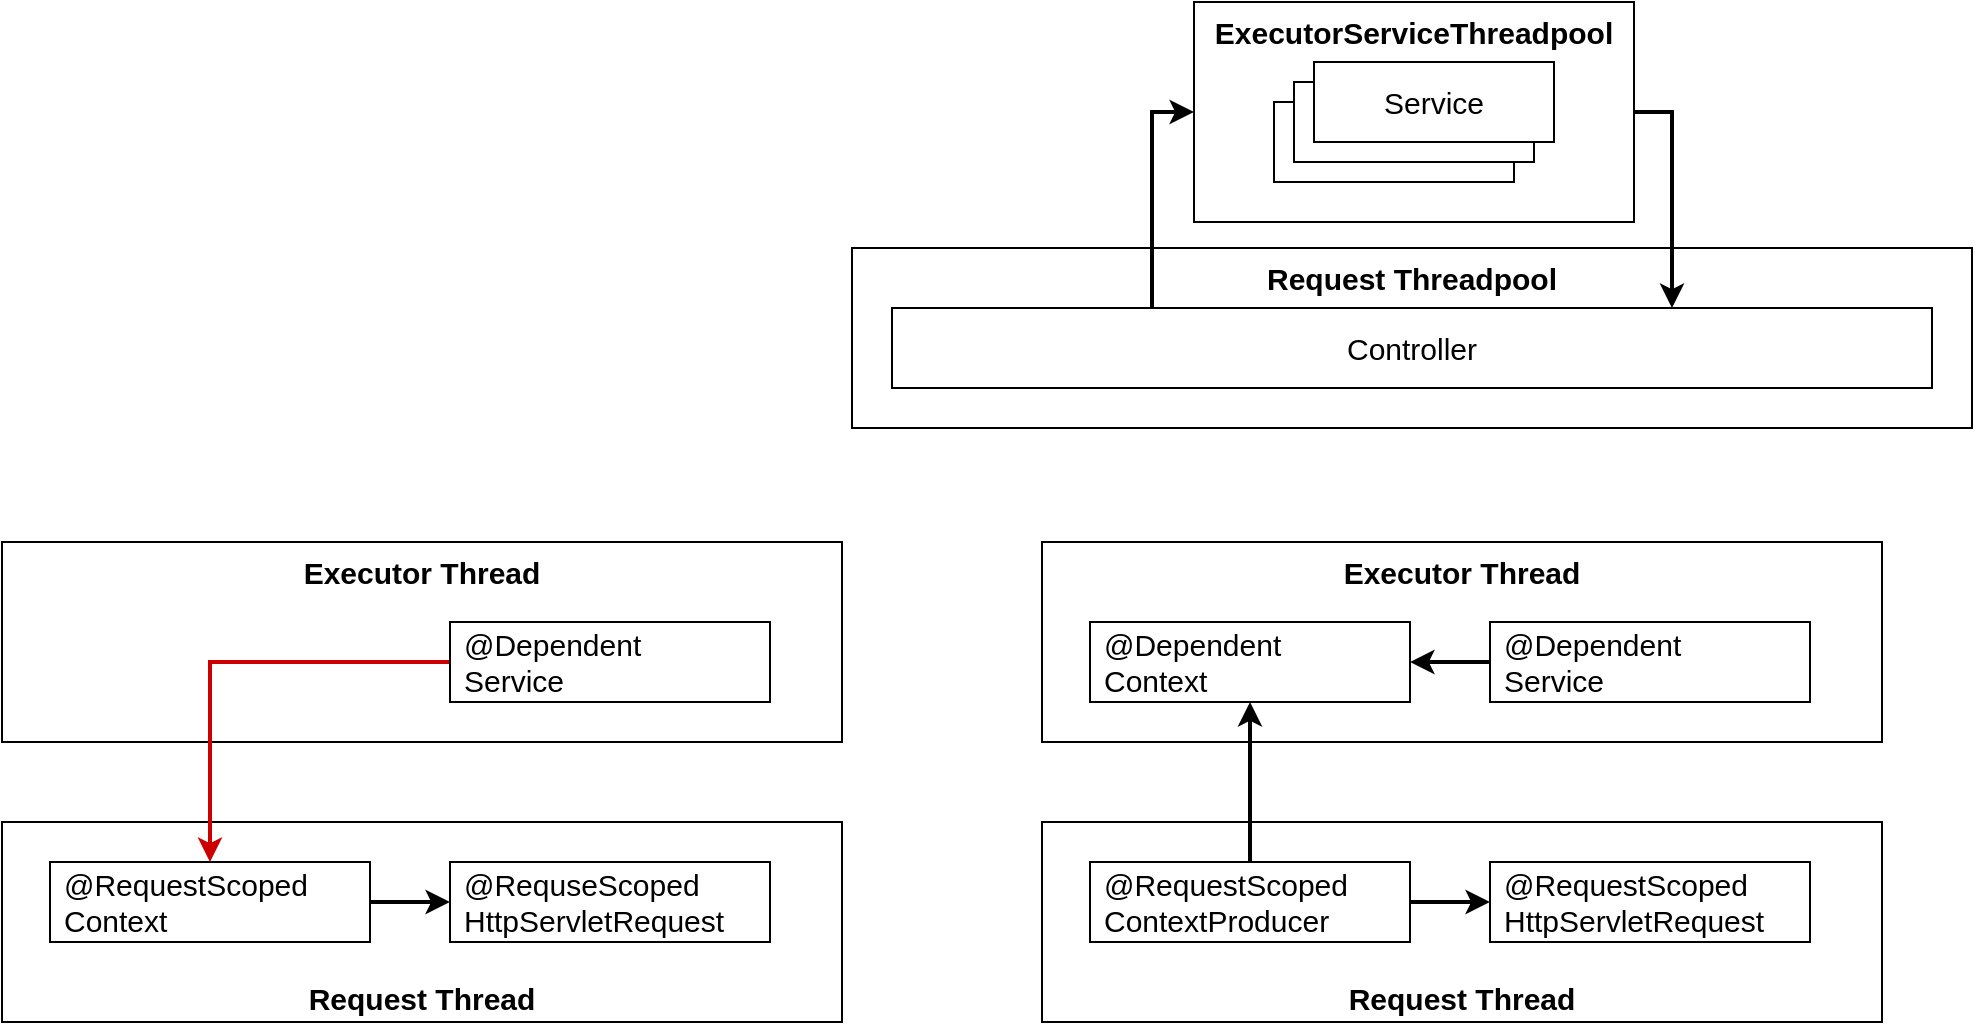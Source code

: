 <mxfile version="14.5.0" type="device" pages="2"><diagram id="8s-_kVPLPQwN4B5oXcFV" name="uc-concurrency"><mxGraphModel dx="2547" dy="1001" grid="1" gridSize="10" guides="1" tooltips="1" connect="1" arrows="1" fold="1" page="1" pageScale="1" pageWidth="850" pageHeight="1100" math="0" shadow="0"><root><mxCell id="0"/><mxCell id="1" parent="0"/><mxCell id="yovh1tMFyv62CGqx92uG-24" value="Executor Thread" style="rounded=0;whiteSpace=wrap;html=1;verticalAlign=top;fontStyle=1;fontSize=15;" vertex="1" parent="1"><mxGeometry x="-280" y="310" width="420" height="100" as="geometry"/></mxCell><mxCell id="yovh1tMFyv62CGqx92uG-23" value="Request Thread" style="rounded=0;whiteSpace=wrap;html=1;verticalAlign=bottom;fontStyle=1;fontSize=15;" vertex="1" parent="1"><mxGeometry x="-280" y="450" width="420" height="100" as="geometry"/></mxCell><mxCell id="Ba85BUrovh1bU2CdC4jz-6" value="Request Threadpool" style="rounded=0;whiteSpace=wrap;html=1;fontSize=15;verticalAlign=top;fontStyle=1" parent="1" vertex="1"><mxGeometry x="145" y="163" width="560" height="90" as="geometry"/></mxCell><mxCell id="Ba85BUrovh1bU2CdC4jz-10" style="edgeStyle=orthogonalEdgeStyle;rounded=0;orthogonalLoop=1;jettySize=auto;html=1;exitX=0.25;exitY=0;exitDx=0;exitDy=0;entryX=0;entryY=0.5;entryDx=0;entryDy=0;fontSize=15;strokeWidth=2;" parent="1" source="Ba85BUrovh1bU2CdC4jz-1" target="Ba85BUrovh1bU2CdC4jz-5" edge="1"><mxGeometry relative="1" as="geometry"><Array as="points"><mxPoint x="295" y="95"/></Array></mxGeometry></mxCell><mxCell id="Ba85BUrovh1bU2CdC4jz-1" value="Controller" style="rounded=0;whiteSpace=wrap;html=1;fontSize=15;" parent="1" vertex="1"><mxGeometry x="165" y="193" width="520" height="40" as="geometry"/></mxCell><mxCell id="Ba85BUrovh1bU2CdC4jz-11" style="edgeStyle=orthogonalEdgeStyle;rounded=0;orthogonalLoop=1;jettySize=auto;html=1;exitX=1;exitY=0.5;exitDx=0;exitDy=0;entryX=0.75;entryY=0;entryDx=0;entryDy=0;fontSize=15;strokeWidth=2;" parent="1" source="Ba85BUrovh1bU2CdC4jz-5" target="Ba85BUrovh1bU2CdC4jz-1" edge="1"><mxGeometry relative="1" as="geometry"><Array as="points"><mxPoint x="555" y="95"/></Array></mxGeometry></mxCell><mxCell id="Ba85BUrovh1bU2CdC4jz-5" value="ExecutorServiceThreadpool" style="rounded=0;whiteSpace=wrap;html=1;fontSize=15;verticalAlign=top;fontStyle=1" parent="1" vertex="1"><mxGeometry x="316" y="40" width="220" height="110" as="geometry"/></mxCell><mxCell id="Ba85BUrovh1bU2CdC4jz-2" value="Service" style="rounded=0;whiteSpace=wrap;html=1;fontSize=15;" parent="1" vertex="1"><mxGeometry x="356" y="90" width="120" height="40" as="geometry"/></mxCell><mxCell id="Ba85BUrovh1bU2CdC4jz-3" value="Service" style="rounded=0;whiteSpace=wrap;html=1;fontSize=15;" parent="1" vertex="1"><mxGeometry x="366" y="80" width="120" height="40" as="geometry"/></mxCell><mxCell id="Ba85BUrovh1bU2CdC4jz-4" value="Service" style="rounded=0;whiteSpace=wrap;html=1;fontSize=15;" parent="1" vertex="1"><mxGeometry x="376" y="70" width="120" height="40" as="geometry"/></mxCell><mxCell id="yovh1tMFyv62CGqx92uG-22" style="edgeStyle=orthogonalEdgeStyle;rounded=0;orthogonalLoop=1;jettySize=auto;html=1;exitX=1;exitY=0.5;exitDx=0;exitDy=0;entryX=0;entryY=0.5;entryDx=0;entryDy=0;strokeWidth=2;" edge="1" parent="1" source="yovh1tMFyv62CGqx92uG-14" target="yovh1tMFyv62CGqx92uG-21"><mxGeometry relative="1" as="geometry"/></mxCell><mxCell id="yovh1tMFyv62CGqx92uG-14" value="@RequestScoped Context" style="rounded=0;whiteSpace=wrap;html=1;fontSize=15;verticalAlign=middle;fontStyle=0;spacingLeft=5;align=left;" vertex="1" parent="1"><mxGeometry x="-256" y="470" width="160" height="40" as="geometry"/></mxCell><mxCell id="yovh1tMFyv62CGqx92uG-20" style="edgeStyle=orthogonalEdgeStyle;rounded=0;orthogonalLoop=1;jettySize=auto;html=1;exitX=0;exitY=0.5;exitDx=0;exitDy=0;entryX=0.5;entryY=0;entryDx=0;entryDy=0;strokeWidth=2;strokeColor=#CC0000;" edge="1" parent="1" source="yovh1tMFyv62CGqx92uG-15" target="yovh1tMFyv62CGqx92uG-14"><mxGeometry relative="1" as="geometry"/></mxCell><mxCell id="yovh1tMFyv62CGqx92uG-15" value="@Dependent &lt;br&gt;Service" style="rounded=0;whiteSpace=wrap;html=1;fontSize=15;verticalAlign=middle;fontStyle=0;align=left;spacingLeft=5;" vertex="1" parent="1"><mxGeometry x="-56" y="350" width="160" height="40" as="geometry"/></mxCell><mxCell id="yovh1tMFyv62CGqx92uG-21" value="@RequseScoped&lt;br&gt;HttpServletRequest" style="rounded=0;whiteSpace=wrap;html=1;fontSize=15;verticalAlign=middle;fontStyle=0;spacingLeft=5;align=left;" vertex="1" parent="1"><mxGeometry x="-56" y="470" width="160" height="40" as="geometry"/></mxCell><mxCell id="yovh1tMFyv62CGqx92uG-25" value="Executor Thread" style="rounded=0;whiteSpace=wrap;html=1;verticalAlign=top;fontStyle=1;fontSize=15;" vertex="1" parent="1"><mxGeometry x="240" y="310" width="420" height="100" as="geometry"/></mxCell><mxCell id="yovh1tMFyv62CGqx92uG-26" value="Request Thread" style="rounded=0;whiteSpace=wrap;html=1;verticalAlign=bottom;fontStyle=1;fontSize=15;" vertex="1" parent="1"><mxGeometry x="240" y="450" width="420" height="100" as="geometry"/></mxCell><mxCell id="yovh1tMFyv62CGqx92uG-27" style="edgeStyle=orthogonalEdgeStyle;rounded=0;orthogonalLoop=1;jettySize=auto;html=1;exitX=1;exitY=0.5;exitDx=0;exitDy=0;entryX=0;entryY=0.5;entryDx=0;entryDy=0;strokeWidth=2;" edge="1" source="yovh1tMFyv62CGqx92uG-28" target="yovh1tMFyv62CGqx92uG-31" parent="1"><mxGeometry relative="1" as="geometry"/></mxCell><mxCell id="yovh1tMFyv62CGqx92uG-28" value="@RequestScoped&lt;br&gt;ContextProducer" style="rounded=0;whiteSpace=wrap;html=1;fontSize=15;verticalAlign=middle;fontStyle=0;spacingLeft=5;align=left;" vertex="1" parent="1"><mxGeometry x="264" y="470" width="160" height="40" as="geometry"/></mxCell><mxCell id="yovh1tMFyv62CGqx92uG-33" style="edgeStyle=orthogonalEdgeStyle;rounded=0;orthogonalLoop=1;jettySize=auto;html=1;exitX=0;exitY=0.5;exitDx=0;exitDy=0;entryX=1;entryY=0.5;entryDx=0;entryDy=0;strokeWidth=2;fontSize=15;" edge="1" parent="1" source="yovh1tMFyv62CGqx92uG-30" target="yovh1tMFyv62CGqx92uG-32"><mxGeometry relative="1" as="geometry"/></mxCell><mxCell id="yovh1tMFyv62CGqx92uG-30" value="@Dependent&lt;br&gt;Service" style="rounded=0;whiteSpace=wrap;html=1;fontSize=15;verticalAlign=middle;fontStyle=0;spacingLeft=5;align=left;" vertex="1" parent="1"><mxGeometry x="464" y="350" width="160" height="40" as="geometry"/></mxCell><mxCell id="yovh1tMFyv62CGqx92uG-31" value="@RequestScoped&lt;br&gt;HttpServletRequest" style="rounded=0;whiteSpace=wrap;html=1;fontSize=15;verticalAlign=middle;fontStyle=0;spacingLeft=5;align=left;" vertex="1" parent="1"><mxGeometry x="464" y="470" width="160" height="40" as="geometry"/></mxCell><mxCell id="yovh1tMFyv62CGqx92uG-34" value="" style="edgeStyle=orthogonalEdgeStyle;rounded=0;orthogonalLoop=1;jettySize=auto;html=1;strokeColor=#000000;strokeWidth=2;fontSize=15;endArrow=none;endFill=0;startArrow=classic;startFill=1;" edge="1" parent="1" source="yovh1tMFyv62CGqx92uG-32" target="yovh1tMFyv62CGqx92uG-28"><mxGeometry relative="1" as="geometry"/></mxCell><mxCell id="yovh1tMFyv62CGqx92uG-32" value="@Dependent&lt;br&gt;Context" style="rounded=0;whiteSpace=wrap;html=1;fontSize=15;verticalAlign=middle;fontStyle=0;spacingLeft=5;align=left;" vertex="1" parent="1"><mxGeometry x="264" y="350" width="160" height="40" as="geometry"/></mxCell></root></mxGraphModel></diagram><diagram id="2YJJsleT_kgiiXvvlMH8" name="uc-dynamic-default"><mxGraphModel dx="1697" dy="1001" grid="1" gridSize="10" guides="1" tooltips="1" connect="1" arrows="1" fold="1" page="1" pageScale="1" pageWidth="850" pageHeight="1100" math="0" shadow="0"><root><mxCell id="cp_AxSHxqPil4drhM66k-0"/><mxCell id="cp_AxSHxqPil4drhM66k-1" parent="cp_AxSHxqPil4drhM66k-0"/><mxCell id="bs5IUHEy1Fsq4f5b4w4f-11" style="edgeStyle=orthogonalEdgeStyle;rounded=0;orthogonalLoop=1;jettySize=auto;html=1;exitX=0.5;exitY=1;exitDx=0;exitDy=0;entryX=0.75;entryY=0;entryDx=0;entryDy=0;startArrow=none;startFill=0;endArrow=classic;endFill=1;strokeColor=#000000;strokeWidth=2;fontSize=15;" edge="1" parent="cp_AxSHxqPil4drhM66k-1" source="bs5IUHEy1Fsq4f5b4w4f-5" target="bs5IUHEy1Fsq4f5b4w4f-8"><mxGeometry relative="1" as="geometry"/></mxCell><mxCell id="bs5IUHEy1Fsq4f5b4w4f-5" value="@RequestScoped&lt;br&gt;@ServiceTwoQualifier&lt;br&gt;ServiceTwo" style="rounded=0;whiteSpace=wrap;html=1;fontSize=15;verticalAlign=middle;fontStyle=0;spacingLeft=5;align=left;" vertex="1" parent="cp_AxSHxqPil4drhM66k-1"><mxGeometry x="480" y="240" width="160" height="70" as="geometry"/></mxCell><mxCell id="bs5IUHEy1Fsq4f5b4w4f-8" value="Service" style="rounded=0;whiteSpace=wrap;html=1;fontSize=15;verticalAlign=middle;fontStyle=0;spacingLeft=0;align=center;" vertex="1" parent="cp_AxSHxqPil4drhM66k-1"><mxGeometry x="360" y="350" width="160" height="40" as="geometry"/></mxCell><mxCell id="bs5IUHEy1Fsq4f5b4w4f-12" style="edgeStyle=orthogonalEdgeStyle;rounded=0;orthogonalLoop=1;jettySize=auto;html=1;exitX=0.5;exitY=1;exitDx=0;exitDy=0;entryX=0.25;entryY=0;entryDx=0;entryDy=0;startArrow=none;startFill=0;endArrow=classic;endFill=1;strokeColor=#000000;strokeWidth=2;fontSize=15;" edge="1" parent="cp_AxSHxqPil4drhM66k-1" source="bs5IUHEy1Fsq4f5b4w4f-9" target="bs5IUHEy1Fsq4f5b4w4f-8"><mxGeometry relative="1" as="geometry"/></mxCell><mxCell id="bs5IUHEy1Fsq4f5b4w4f-9" value="@RequestScoped&lt;br&gt;@Default&lt;br&gt;ServiceOne" style="rounded=0;whiteSpace=wrap;html=1;fontSize=15;verticalAlign=middle;fontStyle=0;spacingLeft=5;align=left;" vertex="1" parent="cp_AxSHxqPil4drhM66k-1"><mxGeometry x="240" y="240" width="160" height="70" as="geometry"/></mxCell><mxCell id="bs5IUHEy1Fsq4f5b4w4f-14" value="" style="edgeStyle=orthogonalEdgeStyle;rounded=0;orthogonalLoop=1;jettySize=auto;html=1;startArrow=none;startFill=0;endArrow=classic;endFill=1;strokeWidth=2;fontSize=15;" edge="1" parent="cp_AxSHxqPil4drhM66k-1" source="bs5IUHEy1Fsq4f5b4w4f-13" target="bs5IUHEy1Fsq4f5b4w4f-8"><mxGeometry relative="1" as="geometry"/></mxCell><mxCell id="bs5IUHEy1Fsq4f5b4w4f-13" value="@RequestScoped&lt;br&gt;Controller&lt;br&gt;&lt;br&gt;@Inject&lt;br&gt;@Default&lt;br&gt;Service service;" style="rounded=0;whiteSpace=wrap;html=1;fontSize=15;verticalAlign=top;fontStyle=0;spacingLeft=5;align=left;" vertex="1" parent="cp_AxSHxqPil4drhM66k-1"><mxGeometry x="360" y="430" width="160" height="120" as="geometry"/></mxCell><mxCell id="bs5IUHEy1Fsq4f5b4w4f-22" style="edgeStyle=orthogonalEdgeStyle;rounded=0;orthogonalLoop=1;jettySize=auto;html=1;exitX=0.5;exitY=1;exitDx=0;exitDy=0;entryX=0.75;entryY=0;entryDx=0;entryDy=0;startArrow=none;startFill=0;endArrow=classic;endFill=1;strokeColor=#000000;strokeWidth=2;fontSize=15;" edge="1" source="bs5IUHEy1Fsq4f5b4w4f-23" target="bs5IUHEy1Fsq4f5b4w4f-24" parent="cp_AxSHxqPil4drhM66k-1"><mxGeometry relative="1" as="geometry"/></mxCell><mxCell id="bs5IUHEy1Fsq4f5b4w4f-23" value="@RequestScoped&lt;br&gt;@ServiceTwoQualifier&lt;br&gt;ServiceTwo" style="rounded=0;whiteSpace=wrap;html=1;fontSize=15;verticalAlign=middle;fontStyle=0;spacingLeft=5;align=left;" vertex="1" parent="cp_AxSHxqPil4drhM66k-1"><mxGeometry x="400" y="680" width="160" height="70" as="geometry"/></mxCell><mxCell id="bs5IUHEy1Fsq4f5b4w4f-24" value="Service" style="rounded=0;whiteSpace=wrap;html=1;fontSize=15;verticalAlign=middle;fontStyle=0;spacingLeft=0;align=center;" vertex="1" parent="cp_AxSHxqPil4drhM66k-1"><mxGeometry x="280" y="790" width="160" height="40" as="geometry"/></mxCell><mxCell id="bs5IUHEy1Fsq4f5b4w4f-25" style="edgeStyle=orthogonalEdgeStyle;rounded=0;orthogonalLoop=1;jettySize=auto;html=1;exitX=0.5;exitY=1;exitDx=0;exitDy=0;entryX=0.25;entryY=0;entryDx=0;entryDy=0;startArrow=none;startFill=0;endArrow=classic;endFill=1;strokeColor=#000000;strokeWidth=2;fontSize=15;" edge="1" source="bs5IUHEy1Fsq4f5b4w4f-26" target="bs5IUHEy1Fsq4f5b4w4f-24" parent="cp_AxSHxqPil4drhM66k-1"><mxGeometry relative="1" as="geometry"/></mxCell><mxCell id="bs5IUHEy1Fsq4f5b4w4f-26" value="@RequestScoped&lt;br&gt;@ServiceOneQualifier&lt;br&gt;ServiceOne" style="rounded=0;whiteSpace=wrap;html=1;fontSize=15;verticalAlign=middle;fontStyle=0;spacingLeft=5;align=left;" vertex="1" parent="cp_AxSHxqPil4drhM66k-1"><mxGeometry x="160" y="680" width="160" height="70" as="geometry"/></mxCell><mxCell id="ecadAJNXBucHww9SgW_w-4" style="edgeStyle=orthogonalEdgeStyle;rounded=0;orthogonalLoop=1;jettySize=auto;html=1;exitX=1;exitY=0.5;exitDx=0;exitDy=0;startArrow=none;startFill=0;endArrow=classic;endFill=1;strokeWidth=2;fontSize=15;" edge="1" parent="cp_AxSHxqPil4drhM66k-1" source="bs5IUHEy1Fsq4f5b4w4f-28" target="ecadAJNXBucHww9SgW_w-0"><mxGeometry relative="1" as="geometry"/></mxCell><mxCell id="bs5IUHEy1Fsq4f5b4w4f-28" value="@RequestScoped&lt;br&gt;Controller&lt;br&gt;&lt;br&gt;@Inject&lt;br&gt;@Default&lt;br&gt;Service service;" style="rounded=0;whiteSpace=wrap;html=1;fontSize=15;verticalAlign=top;fontStyle=0;spacingLeft=5;align=left;" vertex="1" parent="cp_AxSHxqPil4drhM66k-1"><mxGeometry x="280" y="870" width="160" height="120" as="geometry"/></mxCell><mxCell id="ecadAJNXBucHww9SgW_w-2" style="edgeStyle=orthogonalEdgeStyle;rounded=0;orthogonalLoop=1;jettySize=auto;html=1;exitX=0.25;exitY=0;exitDx=0;exitDy=0;entryX=0.5;entryY=0;entryDx=0;entryDy=0;startArrow=none;startFill=0;endArrow=classic;endFill=1;strokeColor=#000000;strokeWidth=2;fontSize=15;" edge="1" parent="cp_AxSHxqPil4drhM66k-1" source="ecadAJNXBucHww9SgW_w-0" target="bs5IUHEy1Fsq4f5b4w4f-23"><mxGeometry relative="1" as="geometry"><Array as="points"><mxPoint x="585" y="640"/><mxPoint x="480" y="640"/></Array></mxGeometry></mxCell><mxCell id="ecadAJNXBucHww9SgW_w-3" style="edgeStyle=orthogonalEdgeStyle;rounded=0;orthogonalLoop=1;jettySize=auto;html=1;exitX=0.75;exitY=0;exitDx=0;exitDy=0;entryX=0.5;entryY=0;entryDx=0;entryDy=0;startArrow=none;startFill=0;endArrow=classic;endFill=1;strokeColor=#000000;strokeWidth=2;fontSize=15;" edge="1" parent="cp_AxSHxqPil4drhM66k-1" source="ecadAJNXBucHww9SgW_w-0" target="bs5IUHEy1Fsq4f5b4w4f-26"><mxGeometry relative="1" as="geometry"><Array as="points"><mxPoint x="675" y="640"/><mxPoint x="240" y="640"/></Array></mxGeometry></mxCell><mxCell id="ecadAJNXBucHww9SgW_w-0" value="@RequestScoped&lt;br&gt;DefaultServiceProducer" style="rounded=0;whiteSpace=wrap;html=1;fontSize=15;verticalAlign=top;fontStyle=0;spacingLeft=5;align=left;" vertex="1" parent="cp_AxSHxqPil4drhM66k-1"><mxGeometry x="540" y="905" width="180" height="50" as="geometry"/></mxCell><mxCell id="eA5OXym5FtN9CRm-KI64-5" value="" style="edgeStyle=orthogonalEdgeStyle;rounded=0;orthogonalLoop=1;jettySize=auto;html=1;startArrow=none;startFill=0;endArrow=classic;endFill=1;strokeColor=#000000;strokeWidth=2;fontSize=15;" edge="1" parent="cp_AxSHxqPil4drhM66k-1" source="eA5OXym5FtN9CRm-KI64-1" target="eA5OXym5FtN9CRm-KI64-2"><mxGeometry relative="1" as="geometry"/></mxCell><mxCell id="eA5OXym5FtN9CRm-KI64-6" style="edgeStyle=orthogonalEdgeStyle;rounded=0;orthogonalLoop=1;jettySize=auto;html=1;exitX=0.5;exitY=0;exitDx=0;exitDy=0;entryX=0.5;entryY=1;entryDx=0;entryDy=0;startArrow=none;startFill=0;endArrow=classic;endFill=1;strokeColor=#000000;strokeWidth=2;fontSize=15;" edge="1" parent="cp_AxSHxqPil4drhM66k-1" source="eA5OXym5FtN9CRm-KI64-1" target="eA5OXym5FtN9CRm-KI64-4"><mxGeometry relative="1" as="geometry"/></mxCell><mxCell id="eA5OXym5FtN9CRm-KI64-9" value="Switch dynamically" style="edgeLabel;html=1;align=center;verticalAlign=middle;resizable=0;points=[];fontSize=15;" vertex="1" connectable="0" parent="eA5OXym5FtN9CRm-KI64-6"><mxGeometry x="0.282" y="1" relative="1" as="geometry"><mxPoint x="26" y="14" as="offset"/></mxGeometry></mxCell><mxCell id="eA5OXym5FtN9CRm-KI64-1" value="Controller" style="rounded=0;whiteSpace=wrap;html=1;fontSize=15;verticalAlign=middle;fontStyle=0;spacingLeft=0;align=center;" vertex="1" parent="cp_AxSHxqPil4drhM66k-1"><mxGeometry x="240" y="120" width="160" height="40" as="geometry"/></mxCell><mxCell id="eA5OXym5FtN9CRm-KI64-2" value="ServiceOne" style="rounded=0;whiteSpace=wrap;html=1;fontSize=15;verticalAlign=middle;fontStyle=0;spacingLeft=0;align=center;" vertex="1" parent="cp_AxSHxqPil4drhM66k-1"><mxGeometry x="240" y="40" width="160" height="40" as="geometry"/></mxCell><mxCell id="eA5OXym5FtN9CRm-KI64-4" value="ServiceTwo" style="rounded=0;whiteSpace=wrap;html=1;fontSize=15;verticalAlign=middle;fontStyle=0;spacingLeft=0;align=center;" vertex="1" parent="cp_AxSHxqPil4drhM66k-1"><mxGeometry x="440" y="40" width="160" height="40" as="geometry"/></mxCell></root></mxGraphModel></diagram></mxfile>